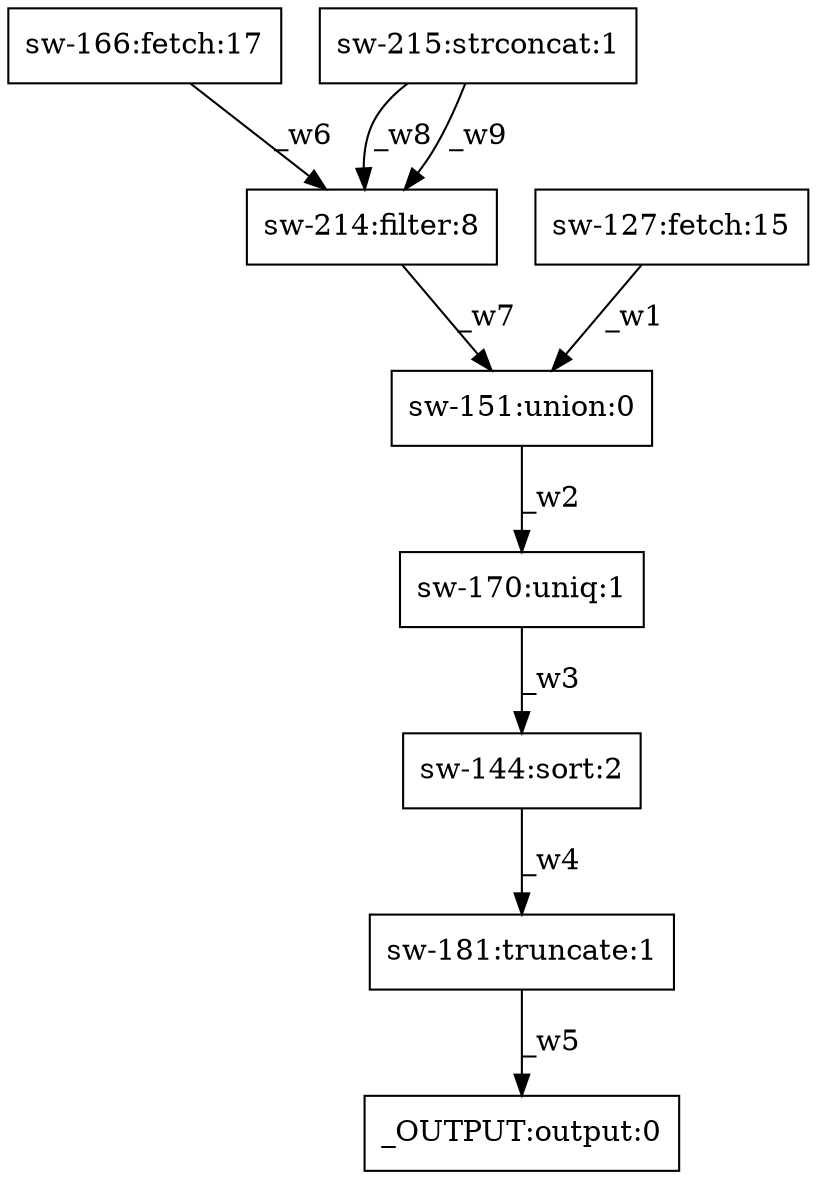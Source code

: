 digraph test1 { node [shape=box] "sw-144" [label="sw-144:sort:2"];"_OUTPUT" [label="_OUTPUT:output:0"];"sw-214" [label="sw-214:filter:8"];"sw-151" [label="sw-151:union:0"];"sw-170" [label="sw-170:uniq:1"];"sw-181" [label="sw-181:truncate:1"];"sw-166" [label="sw-166:fetch:17"];"sw-215" [label="sw-215:strconcat:1"];"sw-127" [label="sw-127:fetch:15"];"sw-127" -> "sw-151" [label="_w1"];"sw-151" -> "sw-170" [label="_w2"];"sw-170" -> "sw-144" [label="_w3"];"sw-144" -> "sw-181" [label="_w4"];"sw-181" -> "_OUTPUT" [label="_w5"];"sw-166" -> "sw-214" [label="_w6"];"sw-214" -> "sw-151" [label="_w7"];"sw-215" -> "sw-214" [label="_w8"];"sw-215" -> "sw-214" [label="_w9"];}